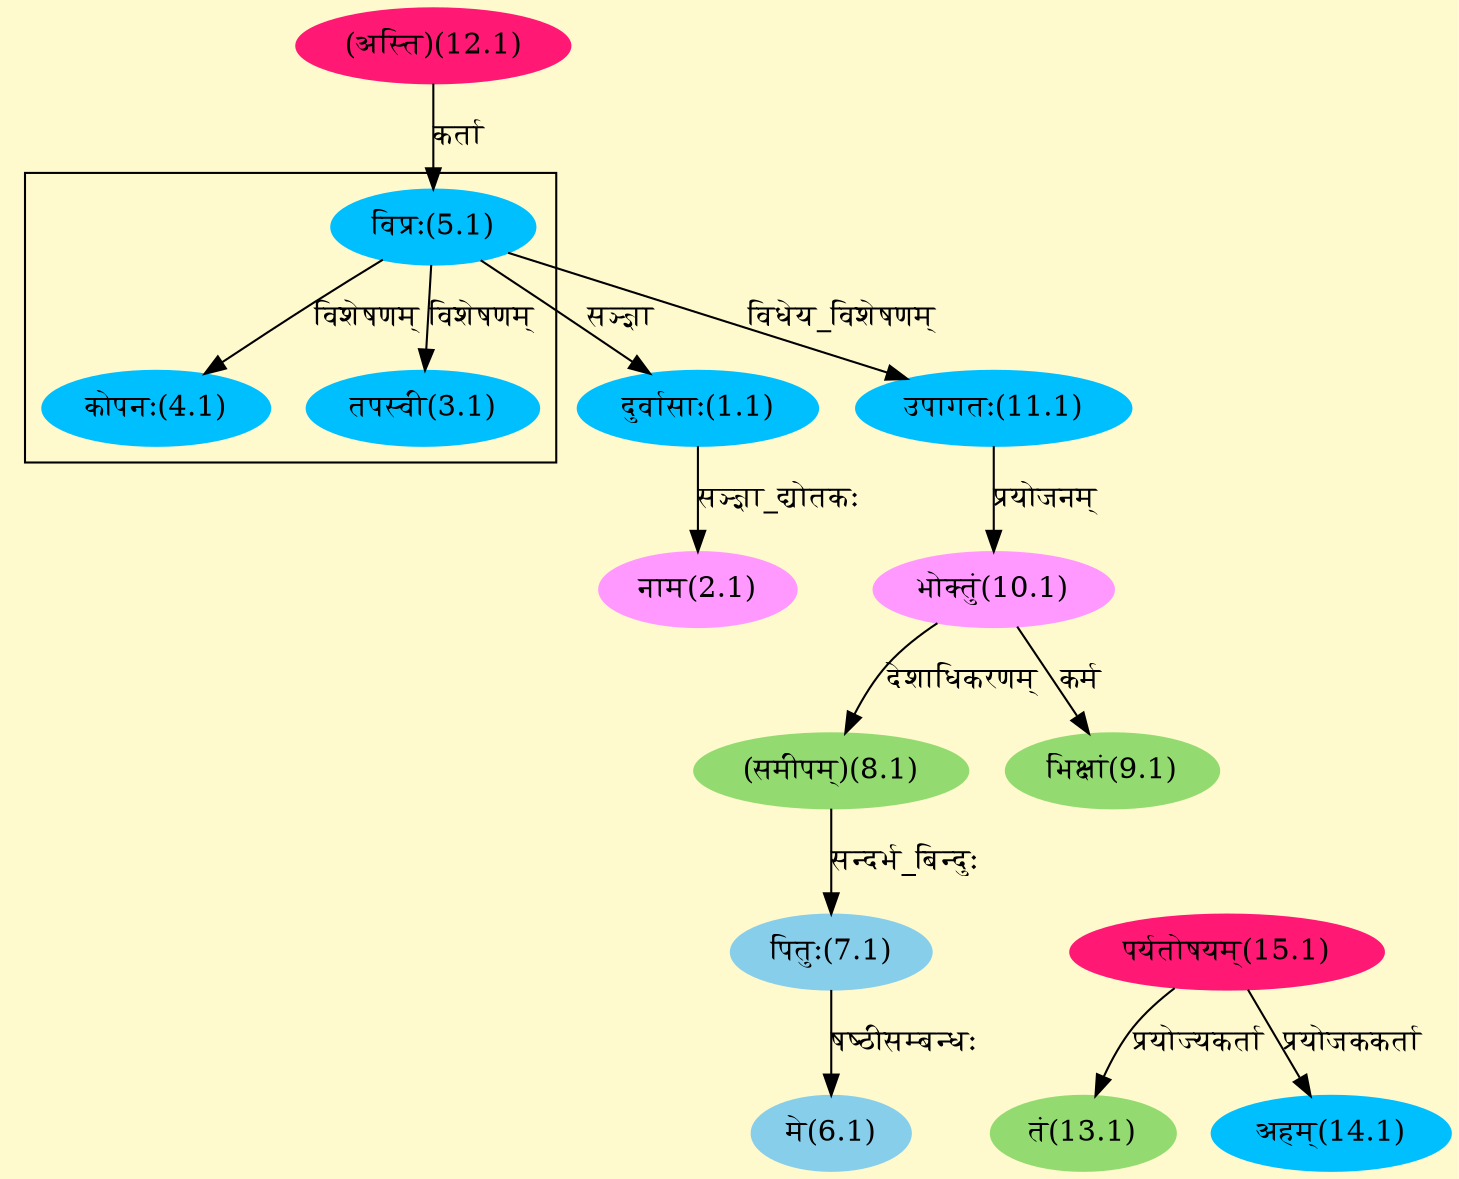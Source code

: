 digraph G{
rankdir=BT;
 compound=true;
 bgcolor="lemonchiffon1";

subgraph cluster_1{
Node3_1 [style=filled, color="#00BFFF" label = "तपस्वी(3.1)"]
Node5_1 [style=filled, color="#00BFFF" label = "विप्रः(5.1)"]
Node4_1 [style=filled, color="#00BFFF" label = "कोपनः(4.1)"]

}
Node1_1 [style=filled, color="#00BFFF" label = "दुर्वासाः(1.1)"]
Node5_1 [style=filled, color="#00BFFF" label = "विप्रः(5.1)"]
Node2_1 [style=filled, color="#FF99FF" label = "नाम(2.1)"]
Node12_1 [style=filled, color="#FF1975" label = "(अस्ति)(12.1)"]
Node6_1 [style=filled, color="#87CEEB" label = "मे(6.1)"]
Node7_1 [style=filled, color="#87CEEB" label = "पितुः(7.1)"]
Node8_1 [style=filled, color="#93DB70" label = "(समीपम्)(8.1)"]
Node10_1 [style=filled, color="#FF99FF" label = "भोक्तुं(10.1)"]
Node9_1 [style=filled, color="#93DB70" label = "भिक्षां(9.1)"]
Node11_1 [style=filled, color="#00BFFF" label = "उपागतः(11.1)"]
Node [style=filled, color="" label = "()"]
Node13_1 [style=filled, color="#93DB70" label = "तं(13.1)"]
Node15_1 [style=filled, color="#FF1975" label = "पर्यतोषयम्(15.1)"]
Node14_1 [style=filled, color="#00BFFF" label = "अहम्(14.1)"]
/* Start of Relations section */

Node1_1 -> Node5_1 [  label="सञ्ज्ञा"  dir="back" ]
Node2_1 -> Node1_1 [  label="सञ्ज्ञा_द्योतकः"  dir="back" ]
Node3_1 -> Node5_1 [  label="विशेषणम्"  dir="back" ]
Node4_1 -> Node5_1 [  label="विशेषणम्"  dir="back" ]
Node5_1 -> Node12_1 [  label="कर्ता"  dir="back" ]
Node6_1 -> Node7_1 [  label="षष्ठीसम्बन्धः"  dir="back" ]
Node7_1 -> Node8_1 [  label="सन्दर्भ_बिन्दुः"  dir="back" ]
Node8_1 -> Node10_1 [  label="देशाधिकरणम्"  dir="back" ]
Node9_1 -> Node10_1 [  label="कर्म"  dir="back" ]
Node10_1 -> Node11_1 [  label="प्रयोजनम्"  dir="back" ]
Node11_1 -> Node5_1 [  label="विधेय_विशेषणम्"  dir="back" ]
Node13_1 -> Node15_1 [  label="प्रयोज्यकर्ता"  dir="back" ]
Node14_1 -> Node15_1 [  label="प्रयोजककर्ता"  dir="back" ]
}

